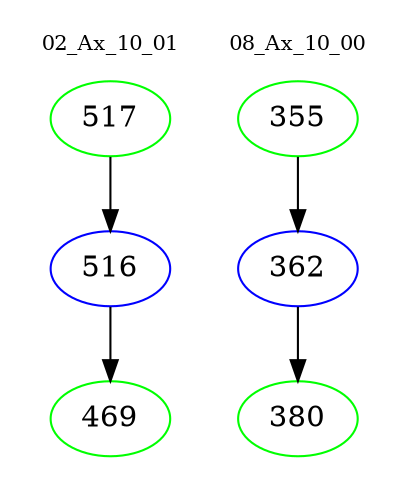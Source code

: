 digraph{
subgraph cluster_0 {
color = white
label = "02_Ax_10_01";
fontsize=10;
T0_517 [label="517", color="green"]
T0_517 -> T0_516 [color="black"]
T0_516 [label="516", color="blue"]
T0_516 -> T0_469 [color="black"]
T0_469 [label="469", color="green"]
}
subgraph cluster_1 {
color = white
label = "08_Ax_10_00";
fontsize=10;
T1_355 [label="355", color="green"]
T1_355 -> T1_362 [color="black"]
T1_362 [label="362", color="blue"]
T1_362 -> T1_380 [color="black"]
T1_380 [label="380", color="green"]
}
}
